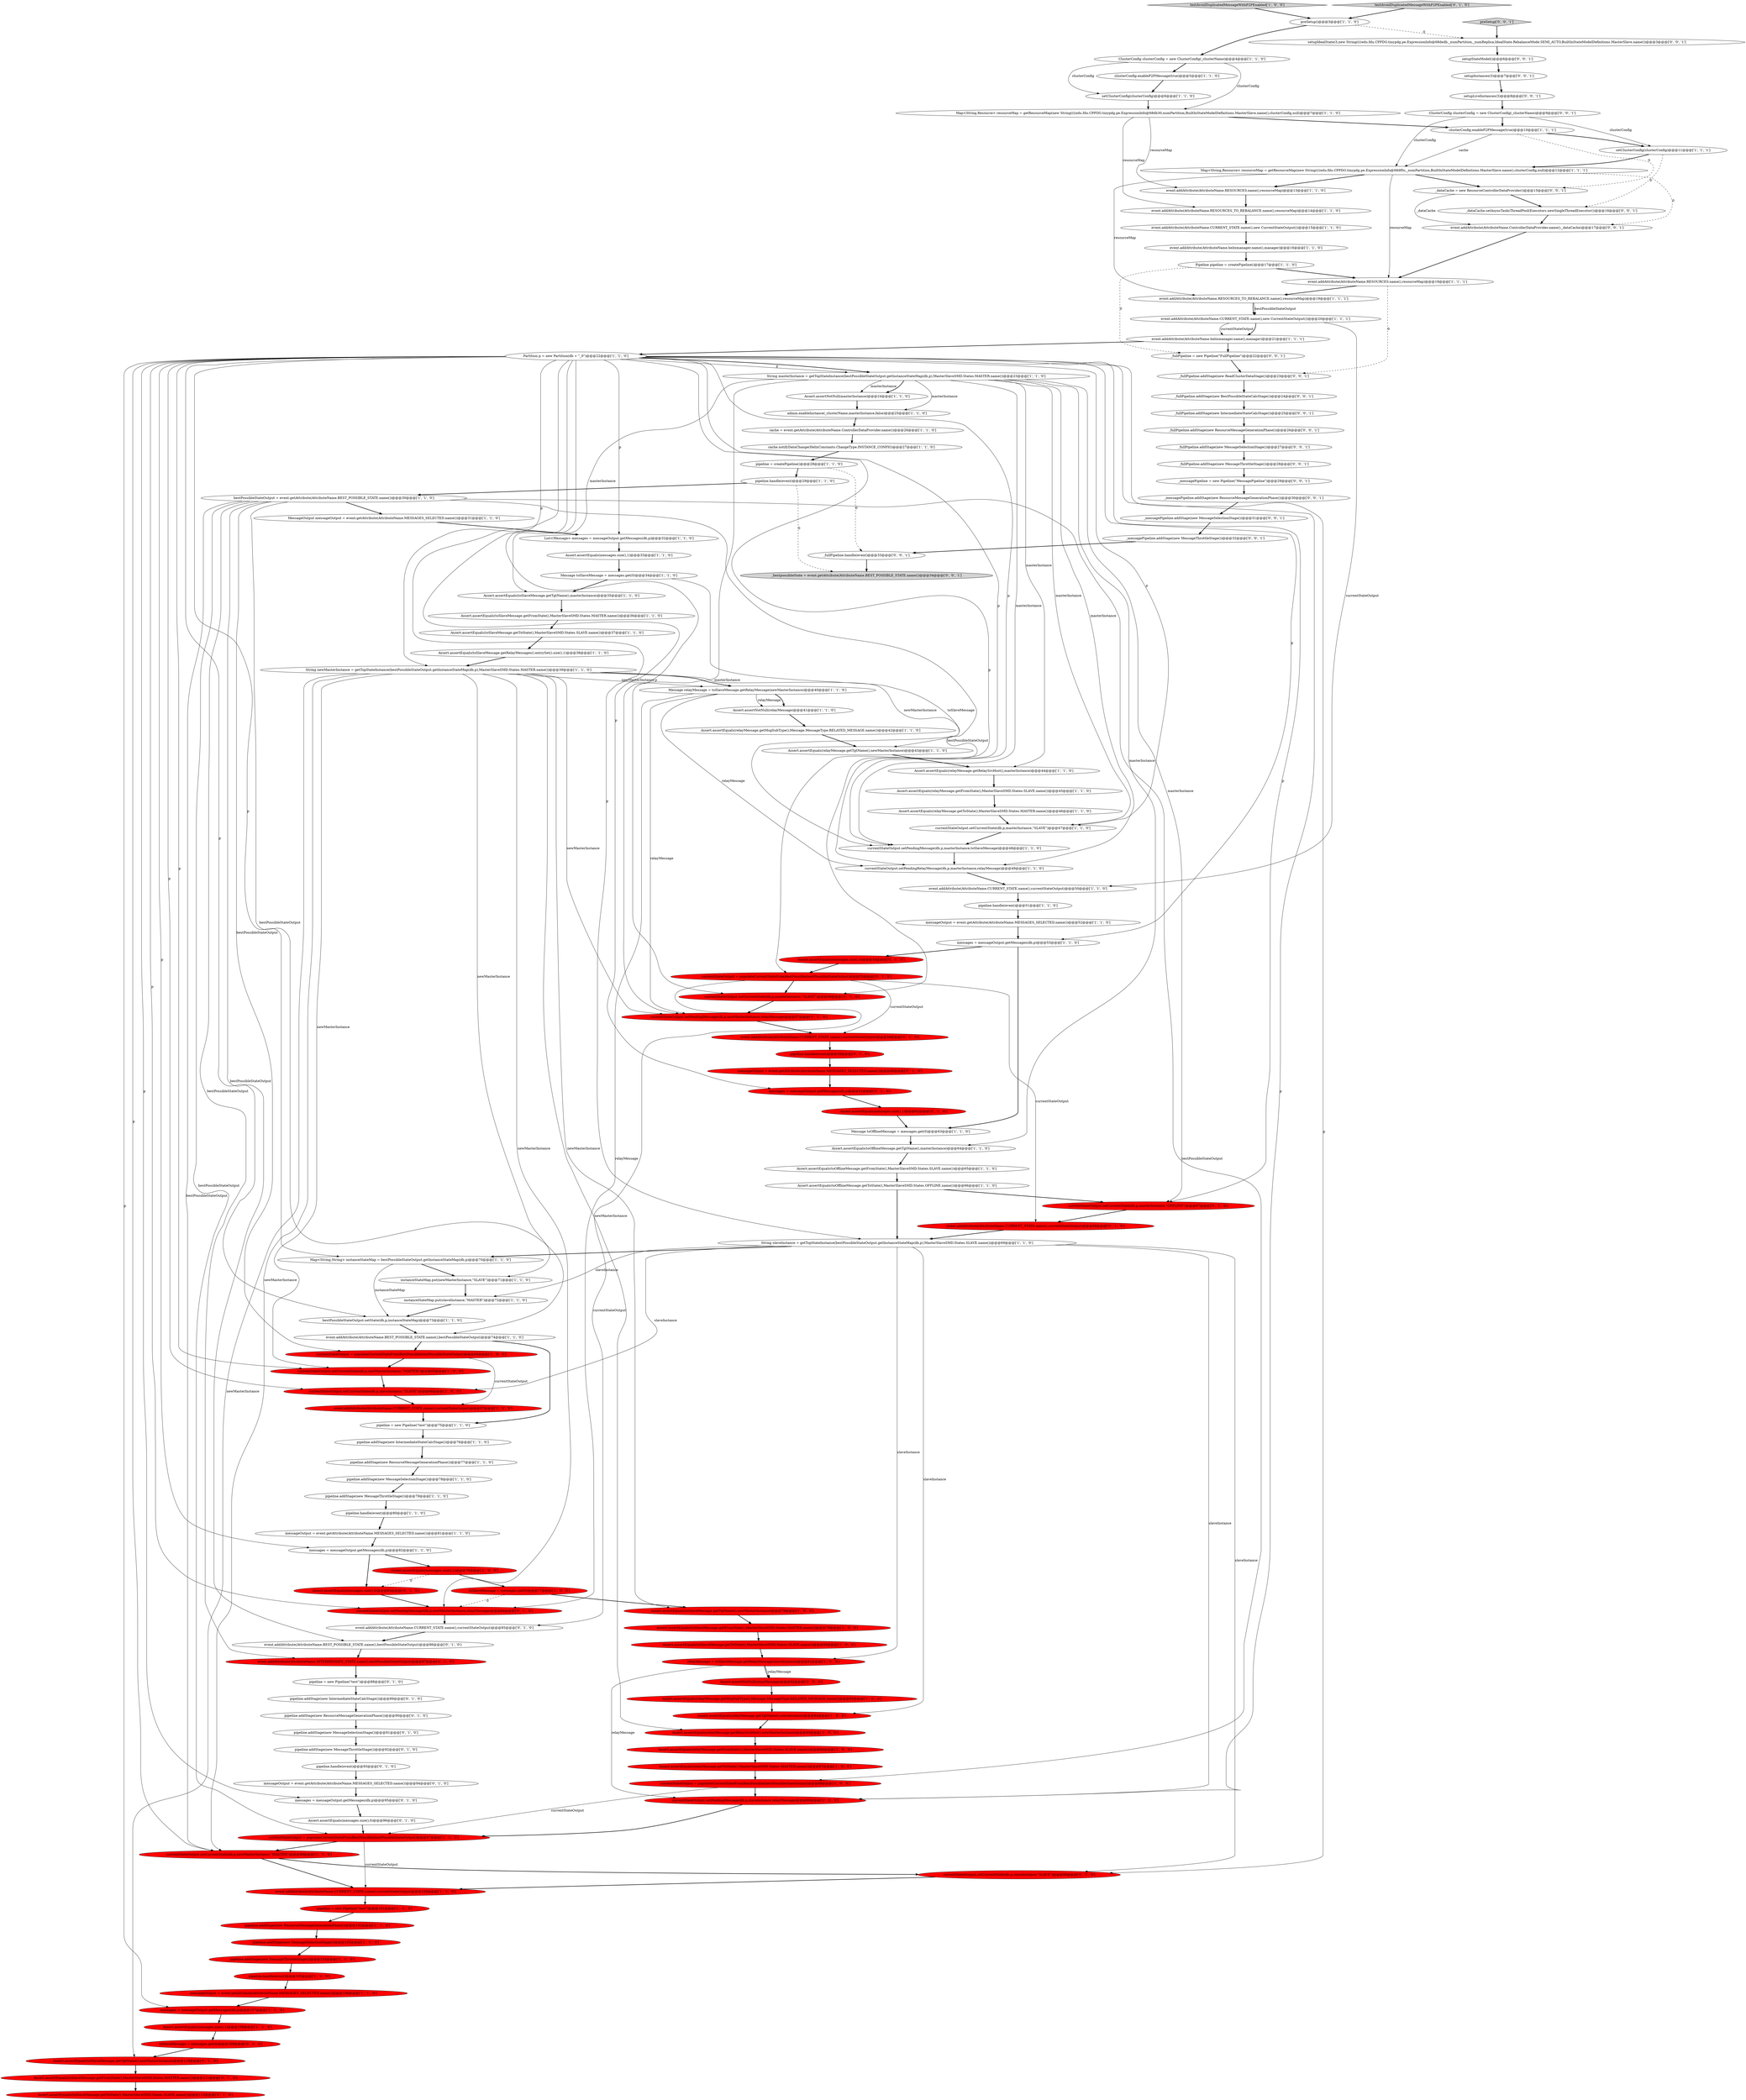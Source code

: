 digraph {
66 [style = filled, label = "messageOutput = event.getAttribute(AttributeName.MESSAGES_SELECTED.name())@@@52@@@['1', '1', '0']", fillcolor = white, shape = ellipse image = "AAA0AAABBB1BBB"];
7 [style = filled, label = "setClusterConfig(clusterConfig)@@@11@@@['1', '1', '1']", fillcolor = white, shape = ellipse image = "AAA0AAABBB1BBB"];
98 [style = filled, label = "event.addAttribute(AttributeName.BEST_POSSIBLE_STATE.name(),bestPossibleStateOutput)@@@86@@@['0', '1', '0']", fillcolor = white, shape = ellipse image = "AAA0AAABBB2BBB"];
56 [style = filled, label = "Assert.assertEquals(relayMessage.getRelaySrcHost(),newMasterInstance)@@@85@@@['1', '0', '0']", fillcolor = red, shape = ellipse image = "AAA1AAABBB1BBB"];
149 [style = filled, label = "_bestpossibleState = event.getAttribute(AttributeName.BEST_POSSIBLE_STATE.name())@@@34@@@['0', '0', '1']", fillcolor = lightgray, shape = ellipse image = "AAA0AAABBB3BBB"];
72 [style = filled, label = "clusterConfig.enableP2PMessage(true)@@@5@@@['1', '1', '0']", fillcolor = white, shape = ellipse image = "AAA0AAABBB1BBB"];
112 [style = filled, label = "currentStateOutput.setCurrentState(db,p,masterInstance,\"SLAVE\")@@@56@@@['0', '1', '0']", fillcolor = red, shape = ellipse image = "AAA1AAABBB2BBB"];
31 [style = filled, label = "currentStateOutput.setPendingRelayMessage(db,p,masterInstance,relayMessage)@@@49@@@['1', '1', '0']", fillcolor = white, shape = ellipse image = "AAA0AAABBB1BBB"];
71 [style = filled, label = "testAvoidDuplicatedMessageWithP2PEnabled['1', '0', '0']", fillcolor = lightgray, shape = diamond image = "AAA0AAABBB1BBB"];
30 [style = filled, label = "currentStateOutput.setCurrentState(db,p,newMasterInstance,\"MASTER\")@@@65@@@['1', '0', '0']", fillcolor = red, shape = ellipse image = "AAA1AAABBB1BBB"];
145 [style = filled, label = "setupStateModel()@@@6@@@['0', '0', '1']", fillcolor = white, shape = ellipse image = "AAA0AAABBB3BBB"];
78 [style = filled, label = "event.addAttribute(AttributeName.helixmanager.name(),manager)@@@21@@@['1', '1', '1']", fillcolor = white, shape = ellipse image = "AAA0AAABBB1BBB"];
146 [style = filled, label = "setupIdealState(3,new String((((edu.fdu.CPPDG.tinypdg.pe.ExpressionInfo@68dedb,_numPartition,_numReplica,IdealState.RebalanceMode.SEMI_AUTO,BuiltInStateModelDefinitions.MasterSlave.name())@@@3@@@['0', '0', '1']", fillcolor = white, shape = ellipse image = "AAA0AAABBB3BBB"];
45 [style = filled, label = "pipeline.addStage(new ResourceMessageGenerationPhase())@@@77@@@['1', '1', '0']", fillcolor = white, shape = ellipse image = "AAA0AAABBB1BBB"];
57 [style = filled, label = "event.addAttribute(AttributeName.RESOURCES_TO_REBALANCE.name(),resourceMap)@@@14@@@['1', '1', '0']", fillcolor = white, shape = ellipse image = "AAA0AAABBB1BBB"];
62 [style = filled, label = "ClusterConfig clusterConfig = new ClusterConfig(_clusterName)@@@4@@@['1', '1', '0']", fillcolor = white, shape = ellipse image = "AAA0AAABBB1BBB"];
79 [style = filled, label = "pipeline = createPipeline()@@@28@@@['1', '1', '0']", fillcolor = white, shape = ellipse image = "AAA0AAABBB1BBB"];
28 [style = filled, label = "Message toOfflineMessage = messages.get(0)@@@63@@@['1', '1', '0']", fillcolor = white, shape = ellipse image = "AAA0AAABBB1BBB"];
114 [style = filled, label = "Assert.assertEquals(messages.size(),0)@@@83@@@['0', '1', '0']", fillcolor = red, shape = ellipse image = "AAA1AAABBB2BBB"];
147 [style = filled, label = "ClusterConfig clusterConfig = new ClusterConfig(_clusterName)@@@9@@@['0', '0', '1']", fillcolor = white, shape = ellipse image = "AAA0AAABBB3BBB"];
67 [style = filled, label = "relayMessage = toSlaveMessage.getRelayMessage(slaveInstance)@@@81@@@['1', '0', '0']", fillcolor = red, shape = ellipse image = "AAA1AAABBB1BBB"];
91 [style = filled, label = "Pipeline pipeline = createPipeline()@@@17@@@['1', '1', '0']", fillcolor = white, shape = ellipse image = "AAA0AAABBB1BBB"];
43 [style = filled, label = "event.addAttribute(AttributeName.BEST_POSSIBLE_STATE.name(),bestPossibleStateOutput)@@@74@@@['1', '1', '0']", fillcolor = white, shape = ellipse image = "AAA0AAABBB1BBB"];
15 [style = filled, label = "messageOutput = event.getAttribute(AttributeName.MESSAGES_SELECTED.name())@@@106@@@['1', '1', '0']", fillcolor = red, shape = ellipse image = "AAA1AAABBB1BBB"];
74 [style = filled, label = "currentStateOutput.setPendingMessage(db,p,slaveInstance,relayMessage)@@@89@@@['1', '0', '0']", fillcolor = red, shape = ellipse image = "AAA1AAABBB1BBB"];
135 [style = filled, label = "_dataCache.setAsyncTasksThreadPool(Executors.newSingleThreadExecutor())@@@16@@@['0', '0', '1']", fillcolor = white, shape = ellipse image = "AAA0AAABBB3BBB"];
140 [style = filled, label = "_dataCache = new ResourceControllerDataProvider()@@@15@@@['0', '0', '1']", fillcolor = white, shape = ellipse image = "AAA0AAABBB3BBB"];
104 [style = filled, label = "pipeline.addStage(new ResourceMessageGenerationPhase())@@@90@@@['0', '1', '0']", fillcolor = white, shape = ellipse image = "AAA0AAABBB2BBB"];
129 [style = filled, label = "setupInstances(3)@@@7@@@['0', '0', '1']", fillcolor = white, shape = ellipse image = "AAA0AAABBB3BBB"];
19 [style = filled, label = "Assert.assertEquals(toSlaveMessage.getFromState(),MasterSlaveSMD.States.MASTER.name())@@@36@@@['1', '1', '0']", fillcolor = white, shape = ellipse image = "AAA0AAABBB1BBB"];
121 [style = filled, label = "messageOutput = event.getAttribute(AttributeName.MESSAGES_SELECTED.name())@@@60@@@['0', '1', '0']", fillcolor = red, shape = ellipse image = "AAA1AAABBB2BBB"];
32 [style = filled, label = "Assert.assertEquals(toOfflineMessage.getFromState(),MasterSlaveSMD.States.SLAVE.name())@@@65@@@['1', '1', '0']", fillcolor = white, shape = ellipse image = "AAA0AAABBB1BBB"];
17 [style = filled, label = "pipeline.addStage(new MessageSelectionStage())@@@103@@@['1', '1', '0']", fillcolor = red, shape = ellipse image = "AAA1AAABBB1BBB"];
80 [style = filled, label = "MessageOutput messageOutput = event.getAttribute(AttributeName.MESSAGES_SELECTED.name())@@@31@@@['1', '1', '0']", fillcolor = white, shape = ellipse image = "AAA0AAABBB1BBB"];
8 [style = filled, label = "event.addAttribute(AttributeName.RESOURCES_TO_REBALANCE.name(),resourceMap)@@@19@@@['1', '1', '1']", fillcolor = white, shape = ellipse image = "AAA0AAABBB1BBB"];
25 [style = filled, label = "Assert.assertNotNull(relayMessage)@@@82@@@['1', '0', '0']", fillcolor = red, shape = ellipse image = "AAA1AAABBB1BBB"];
92 [style = filled, label = "Assert.assertEquals(toSlaveMessage.getTgtName(),newMasterInstance)@@@78@@@['1', '0', '0']", fillcolor = red, shape = ellipse image = "AAA1AAABBB1BBB"];
82 [style = filled, label = "Assert.assertEquals(relayMessage.getToState(),MasterSlaveSMD.States.MASTER.name())@@@87@@@['1', '0', '0']", fillcolor = red, shape = ellipse image = "AAA1AAABBB1BBB"];
118 [style = filled, label = "pipeline.addStage(new MessageSelectionStage())@@@91@@@['0', '1', '0']", fillcolor = white, shape = ellipse image = "AAA0AAABBB2BBB"];
38 [style = filled, label = "Assert.assertNotNull(relayMessage)@@@41@@@['1', '1', '0']", fillcolor = white, shape = ellipse image = "AAA0AAABBB1BBB"];
49 [style = filled, label = "Assert.assertEquals(relayMessage.getFromState(),MasterSlaveSMD.States.SLAVE.name())@@@86@@@['1', '0', '0']", fillcolor = red, shape = ellipse image = "AAA1AAABBB1BBB"];
88 [style = filled, label = "messages = messageOutput.getMessages(db,p)@@@53@@@['1', '1', '0']", fillcolor = white, shape = ellipse image = "AAA0AAABBB1BBB"];
48 [style = filled, label = "messageOutput = event.getAttribute(AttributeName.MESSAGES_SELECTED.name())@@@81@@@['1', '1', '0']", fillcolor = white, shape = ellipse image = "AAA0AAABBB1BBB"];
85 [style = filled, label = "setClusterConfig(clusterConfig)@@@6@@@['1', '1', '0']", fillcolor = white, shape = ellipse image = "AAA0AAABBB1BBB"];
21 [style = filled, label = "clusterConfig.enableP2PMessage(true)@@@10@@@['1', '1', '1']", fillcolor = white, shape = ellipse image = "AAA0AAABBB1BBB"];
109 [style = filled, label = "event.addAttribute(AttributeName.CURRENT_STATE.name(),currentStateOutput)@@@68@@@['0', '1', '0']", fillcolor = red, shape = ellipse image = "AAA1AAABBB2BBB"];
110 [style = filled, label = "pipeline.handle(event)@@@93@@@['0', '1', '0']", fillcolor = white, shape = ellipse image = "AAA0AAABBB2BBB"];
89 [style = filled, label = "Assert.assertEquals(relayMessage.getRelaySrcHost(),masterInstance)@@@44@@@['1', '1', '0']", fillcolor = white, shape = ellipse image = "AAA0AAABBB1BBB"];
100 [style = filled, label = "Assert.assertEquals(messages.size(),0)@@@54@@@['0', '1', '0']", fillcolor = red, shape = ellipse image = "AAA1AAABBB2BBB"];
10 [style = filled, label = "pipeline.addStage(new MessageSelectionStage())@@@78@@@['1', '1', '0']", fillcolor = white, shape = ellipse image = "AAA0AAABBB1BBB"];
53 [style = filled, label = "pipeline = new Pipeline(\"test\")@@@75@@@['1', '1', '0']", fillcolor = white, shape = ellipse image = "AAA0AAABBB1BBB"];
143 [style = filled, label = "_messagePipeline.addStage(new ResourceMessageGenerationPhase())@@@30@@@['0', '0', '1']", fillcolor = white, shape = ellipse image = "AAA0AAABBB3BBB"];
96 [style = filled, label = "event.addAttribute(AttributeName.CURRENT_STATE.name(),currentStateOutput)@@@67@@@['1', '0', '0']", fillcolor = red, shape = ellipse image = "AAA1AAABBB1BBB"];
141 [style = filled, label = "_fullPipeline.addStage(new BestPossibleStateCalcStage())@@@24@@@['0', '0', '1']", fillcolor = white, shape = ellipse image = "AAA0AAABBB3BBB"];
142 [style = filled, label = "_fullPipeline.addStage(new MessageThrottleStage())@@@28@@@['0', '0', '1']", fillcolor = white, shape = ellipse image = "AAA0AAABBB3BBB"];
69 [style = filled, label = "event.addAttribute(AttributeName.helixmanager.name(),manager)@@@16@@@['1', '1', '0']", fillcolor = white, shape = ellipse image = "AAA0AAABBB1BBB"];
14 [style = filled, label = "Assert.assertEquals(messages.size(),1)@@@33@@@['1', '1', '0']", fillcolor = white, shape = ellipse image = "AAA0AAABBB1BBB"];
81 [style = filled, label = "Assert.assertEquals(toOfflineMessage.getTgtName(),masterInstance)@@@64@@@['1', '1', '0']", fillcolor = white, shape = ellipse image = "AAA0AAABBB1BBB"];
108 [style = filled, label = "testAvoidDuplicatedMessageWithP2PEnabled['0', '1', '0']", fillcolor = lightgray, shape = diamond image = "AAA0AAABBB2BBB"];
76 [style = filled, label = "Assert.assertEquals(relayMessage.getMsgSubType(),Message.MessageType.RELAYED_MESSAGE.name())@@@83@@@['1', '0', '0']", fillcolor = red, shape = ellipse image = "AAA1AAABBB1BBB"];
41 [style = filled, label = "pipeline = new Pipeline(\"test\")@@@101@@@['1', '1', '0']", fillcolor = red, shape = ellipse image = "AAA1AAABBB1BBB"];
60 [style = filled, label = "pipeline.addStage(new MessageThrottleStage())@@@79@@@['1', '1', '0']", fillcolor = white, shape = ellipse image = "AAA0AAABBB1BBB"];
1 [style = filled, label = "Assert.assertEquals(relayMessage.getFromState(),MasterSlaveSMD.States.SLAVE.name())@@@45@@@['1', '1', '0']", fillcolor = white, shape = ellipse image = "AAA0AAABBB1BBB"];
59 [style = filled, label = "Assert.assertEquals(relayMessage.getTgtName(),newMasterInstance)@@@43@@@['1', '1', '0']", fillcolor = white, shape = ellipse image = "AAA0AAABBB1BBB"];
101 [style = filled, label = "messages = messageOutput.getMessages(db,p)@@@95@@@['0', '1', '0']", fillcolor = white, shape = ellipse image = "AAA0AAABBB2BBB"];
125 [style = filled, label = "pipeline.handle(event)@@@59@@@['0', '1', '0']", fillcolor = red, shape = ellipse image = "AAA1AAABBB2BBB"];
63 [style = filled, label = "currentStateOutput.setCurrentState(db,p,masterInstance,\"SLAVE\")@@@47@@@['1', '1', '0']", fillcolor = white, shape = ellipse image = "AAA0AAABBB1BBB"];
39 [style = filled, label = "Map<String,String> instanceStateMap = bestPossibleStateOutput.getInstanceStateMap(db,p)@@@70@@@['1', '1', '0']", fillcolor = white, shape = ellipse image = "AAA0AAABBB1BBB"];
6 [style = filled, label = "Assert.assertEquals(toSlaveMessage.getRelayMessages().entrySet().size(),1)@@@38@@@['1', '1', '0']", fillcolor = white, shape = ellipse image = "AAA0AAABBB1BBB"];
46 [style = filled, label = "event.addAttribute(AttributeName.CURRENT_STATE.name(),new CurrentStateOutput())@@@15@@@['1', '1', '0']", fillcolor = white, shape = ellipse image = "AAA0AAABBB1BBB"];
61 [style = filled, label = "instanceStateMap.put(newMasterInstance,\"SLAVE\")@@@71@@@['1', '1', '0']", fillcolor = white, shape = ellipse image = "AAA0AAABBB1BBB"];
2 [style = filled, label = "Assert.assertEquals(toSlaveMessage.getToState(),MasterSlaveSMD.States.SLAVE.name())@@@80@@@['1', '0', '0']", fillcolor = red, shape = ellipse image = "AAA1AAABBB1BBB"];
136 [style = filled, label = "_messagePipeline.addStage(new MessageSelectionStage())@@@31@@@['0', '0', '1']", fillcolor = white, shape = ellipse image = "AAA0AAABBB3BBB"];
16 [style = filled, label = "pipeline.handle(event)@@@105@@@['1', '1', '0']", fillcolor = red, shape = ellipse image = "AAA1AAABBB1BBB"];
51 [style = filled, label = "cache.notifyDataChange(HelixConstants.ChangeType.INSTANCE_CONFIG)@@@27@@@['1', '1', '0']", fillcolor = white, shape = ellipse image = "AAA0AAABBB1BBB"];
132 [style = filled, label = "_fullPipeline.addStage(new MessageSelectionStage())@@@27@@@['0', '0', '1']", fillcolor = white, shape = ellipse image = "AAA0AAABBB3BBB"];
148 [style = filled, label = "_fullPipeline.addStage(new ReadClusterDataStage())@@@23@@@['0', '0', '1']", fillcolor = white, shape = ellipse image = "AAA0AAABBB3BBB"];
95 [style = filled, label = "currentStateOutput = populateCurrentStateFromBestPossible(bestPossibleStateOutput)@@@64@@@['1', '0', '0']", fillcolor = red, shape = ellipse image = "AAA1AAABBB1BBB"];
127 [style = filled, label = "event.addAttribute(AttributeName.INTERMEDIATE_STATE.name(),bestPossibleStateOutput)@@@87@@@['0', '1', '0']", fillcolor = red, shape = ellipse image = "AAA1AAABBB2BBB"];
22 [style = filled, label = "bestPossibleStateOutput.setState(db,p,instanceStateMap)@@@73@@@['1', '1', '0']", fillcolor = white, shape = ellipse image = "AAA0AAABBB1BBB"];
29 [style = filled, label = "Assert.assertEquals(toSlaveMessage.getTgtName(),masterInstance)@@@35@@@['1', '1', '0']", fillcolor = white, shape = ellipse image = "AAA0AAABBB1BBB"];
54 [style = filled, label = "Assert.assertEquals(toSlaveMessage.getFromState(),MasterSlaveSMD.States.MASTER.name())@@@79@@@['1', '0', '0']", fillcolor = red, shape = ellipse image = "AAA1AAABBB1BBB"];
97 [style = filled, label = "event.addAttribute(AttributeName.CURRENT_STATE.name(),currentStateOutput)@@@85@@@['0', '1', '0']", fillcolor = white, shape = ellipse image = "AAA0AAABBB2BBB"];
133 [style = filled, label = "_fullPipeline.handle(event)@@@33@@@['0', '0', '1']", fillcolor = white, shape = ellipse image = "AAA0AAABBB3BBB"];
12 [style = filled, label = "event.addAttribute(AttributeName.CURRENT_STATE.name(),new CurrentStateOutput())@@@20@@@['1', '1', '1']", fillcolor = white, shape = ellipse image = "AAA0AAABBB1BBB"];
27 [style = filled, label = "pipeline.addStage(new ResourceMessageGenerationPhase())@@@102@@@['1', '1', '0']", fillcolor = red, shape = ellipse image = "AAA1AAABBB1BBB"];
5 [style = filled, label = "String masterInstance = getTopStateInstance(bestPossibleStateOutput.getInstanceStateMap(db,p),MasterSlaveSMD.States.MASTER.name())@@@23@@@['1', '1', '0']", fillcolor = white, shape = ellipse image = "AAA0AAABBB1BBB"];
34 [style = filled, label = "messages = messageOutput.getMessages(db,p)@@@107@@@['1', '1', '0']", fillcolor = red, shape = ellipse image = "AAA1AAABBB1BBB"];
36 [style = filled, label = "pipeline.addStage(new MessageThrottleStage())@@@104@@@['1', '1', '0']", fillcolor = red, shape = ellipse image = "AAA1AAABBB1BBB"];
26 [style = filled, label = "List<Message> messages = messageOutput.getMessages(db,p)@@@32@@@['1', '1', '0']", fillcolor = white, shape = ellipse image = "AAA0AAABBB1BBB"];
113 [style = filled, label = "pipeline = new Pipeline(\"test\")@@@88@@@['0', '1', '0']", fillcolor = white, shape = ellipse image = "AAA0AAABBB2BBB"];
105 [style = filled, label = "messageOutput = event.getAttribute(AttributeName.MESSAGES_SELECTED.name())@@@94@@@['0', '1', '0']", fillcolor = white, shape = ellipse image = "AAA0AAABBB2BBB"];
122 [style = filled, label = "toSlaveMessage = messages.get(0)@@@109@@@['0', '1', '0']", fillcolor = red, shape = ellipse image = "AAA1AAABBB2BBB"];
87 [style = filled, label = "Message relayMessage = toSlaveMessage.getRelayMessage(newMasterInstance)@@@40@@@['1', '1', '0']", fillcolor = white, shape = ellipse image = "AAA0AAABBB1BBB"];
106 [style = filled, label = "Assert.assertEquals(toSlaveMessage.getTgtName(),newMasterInstance)@@@110@@@['0', '1', '0']", fillcolor = red, shape = ellipse image = "AAA1AAABBB2BBB"];
20 [style = filled, label = "pipeline.handle(event)@@@29@@@['1', '1', '0']", fillcolor = white, shape = ellipse image = "AAA0AAABBB1BBB"];
68 [style = filled, label = "pipeline.handle(event)@@@51@@@['1', '1', '0']", fillcolor = white, shape = ellipse image = "AAA0AAABBB1BBB"];
47 [style = filled, label = "String slaveInstance = getTopStateInstance(bestPossibleStateOutput.getInstanceStateMap(db,p),MasterSlaveSMD.States.SLAVE.name())@@@69@@@['1', '1', '0']", fillcolor = white, shape = ellipse image = "AAA0AAABBB1BBB"];
3 [style = filled, label = "Assert.assertEquals(toOfflineMessage.getToState(),MasterSlaveSMD.States.OFFLINE.name())@@@66@@@['1', '1', '0']", fillcolor = white, shape = ellipse image = "AAA0AAABBB1BBB"];
44 [style = filled, label = "event.addAttribute(AttributeName.RESOURCES.name(),resourceMap)@@@13@@@['1', '1', '0']", fillcolor = white, shape = ellipse image = "AAA0AAABBB1BBB"];
50 [style = filled, label = "pipeline.handle(event)@@@80@@@['1', '1', '0']", fillcolor = white, shape = ellipse image = "AAA0AAABBB1BBB"];
77 [style = filled, label = "Assert.assertEquals(toSlaveMessage.getToState(),MasterSlaveSMD.States.SLAVE.name())@@@37@@@['1', '1', '0']", fillcolor = white, shape = ellipse image = "AAA0AAABBB1BBB"];
13 [style = filled, label = "Assert.assertEquals(messages.size(),1)@@@108@@@['1', '1', '0']", fillcolor = red, shape = ellipse image = "AAA1AAABBB1BBB"];
131 [style = filled, label = "_fullPipeline.addStage(new IntermediateStateCalcStage())@@@25@@@['0', '0', '1']", fillcolor = white, shape = ellipse image = "AAA0AAABBB3BBB"];
130 [style = filled, label = "_fullPipeline = new Pipeline(\"FullPipeline\")@@@22@@@['0', '0', '1']", fillcolor = white, shape = ellipse image = "AAA0AAABBB3BBB"];
138 [style = filled, label = "_messagePipeline.addStage(new MessageThrottleStage())@@@32@@@['0', '0', '1']", fillcolor = white, shape = ellipse image = "AAA0AAABBB3BBB"];
120 [style = filled, label = "Assert.assertEquals(toSlaveMessage.getFromState(),MasterSlaveSMD.States.MASTER.name())@@@111@@@['0', '1', '0']", fillcolor = red, shape = ellipse image = "AAA1AAABBB2BBB"];
4 [style = filled, label = "currentStateOutput = populateCurrentStateFromBestPossible(bestPossibleStateOutput)@@@97@@@['1', '1', '0']", fillcolor = red, shape = ellipse image = "AAA1AAABBB1BBB"];
126 [style = filled, label = "Assert.assertEquals(messages.size(),1)@@@62@@@['0', '1', '0']", fillcolor = red, shape = ellipse image = "AAA1AAABBB2BBB"];
139 [style = filled, label = "_fullPipeline.addStage(new ResourceMessageGenerationPhase())@@@26@@@['0', '0', '1']", fillcolor = white, shape = ellipse image = "AAA0AAABBB3BBB"];
99 [style = filled, label = "currentStateOutput.setCurrentState(db,p,masterInstance,\"OFFLINE\")@@@67@@@['0', '1', '0']", fillcolor = red, shape = ellipse image = "AAA1AAABBB2BBB"];
102 [style = filled, label = "currentStateOutput = populateCurrentStateFromBestPossible(bestPossibleStateOutput)@@@55@@@['0', '1', '0']", fillcolor = red, shape = ellipse image = "AAA1AAABBB2BBB"];
115 [style = filled, label = "messages = messageOutput.getMessages(db,p)@@@61@@@['0', '1', '0']", fillcolor = red, shape = ellipse image = "AAA1AAABBB2BBB"];
128 [style = filled, label = "setupLiveInstances(3)@@@8@@@['0', '0', '1']", fillcolor = white, shape = ellipse image = "AAA0AAABBB3BBB"];
123 [style = filled, label = "event.addAttribute(AttributeName.CURRENT_STATE.name(),currentStateOutput)@@@58@@@['0', '1', '0']", fillcolor = red, shape = ellipse image = "AAA1AAABBB2BBB"];
84 [style = filled, label = "currentStateOutput.setCurrentState(db,p,slaveInstance,\"SLAVE\")@@@66@@@['1', '0', '0']", fillcolor = red, shape = ellipse image = "AAA1AAABBB1BBB"];
107 [style = filled, label = "currentStateOutput.setPendingMessage(db,p,newMasterInstance,relayMessage)@@@84@@@['0', '1', '0']", fillcolor = red, shape = ellipse image = "AAA1AAABBB2BBB"];
117 [style = filled, label = "pipeline.addStage(new IntermediateStateCalcStage())@@@89@@@['0', '1', '0']", fillcolor = white, shape = ellipse image = "AAA0AAABBB2BBB"];
124 [style = filled, label = "currentStateOutput.setPendingMessage(db,p,newMasterInstance,relayMessage)@@@57@@@['0', '1', '0']", fillcolor = red, shape = ellipse image = "AAA1AAABBB2BBB"];
52 [style = filled, label = "Map<String,Resource> resourceMap = getResourceMap(new String((((edu.fdu.CPPDG.tinypdg.pe.ExpressionInfo@68df0c,_numPartition,BuiltInStateModelDefinitions.MasterSlave.name(),clusterConfig,null)@@@12@@@['1', '1', '1']", fillcolor = white, shape = ellipse image = "AAA0AAABBB1BBB"];
40 [style = filled, label = "currentStateOutput.setPendingMessage(db,p,masterInstance,toSlaveMessage)@@@48@@@['1', '1', '0']", fillcolor = white, shape = ellipse image = "AAA0AAABBB1BBB"];
65 [style = filled, label = "String newMasterInstance = getTopStateInstance(bestPossibleStateOutput.getInstanceStateMap(db,p),MasterSlaveSMD.States.MASTER.name())@@@39@@@['1', '1', '0']", fillcolor = white, shape = ellipse image = "AAA0AAABBB1BBB"];
18 [style = filled, label = "Partition p = new Partition(db + \"_0\")@@@22@@@['1', '1', '0']", fillcolor = white, shape = ellipse image = "AAA0AAABBB1BBB"];
23 [style = filled, label = "messages = messageOutput.getMessages(db,p)@@@82@@@['1', '1', '0']", fillcolor = white, shape = ellipse image = "AAA0AAABBB1BBB"];
42 [style = filled, label = "Assert.assertEquals(relayMessage.getTgtName(),slaveInstance)@@@84@@@['1', '0', '0']", fillcolor = red, shape = ellipse image = "AAA1AAABBB1BBB"];
119 [style = filled, label = "pipeline.addStage(new MessageThrottleStage())@@@92@@@['0', '1', '0']", fillcolor = white, shape = ellipse image = "AAA0AAABBB2BBB"];
137 [style = filled, label = "preSetup['0', '0', '1']", fillcolor = lightgray, shape = diamond image = "AAA0AAABBB3BBB"];
9 [style = filled, label = "currentStateOutput.setCurrentState(db,p,newMasterInstance,\"MASTER\")@@@98@@@['1', '1', '0']", fillcolor = red, shape = ellipse image = "AAA1AAABBB1BBB"];
11 [style = filled, label = "preSetup()@@@3@@@['1', '1', '0']", fillcolor = white, shape = ellipse image = "AAA0AAABBB1BBB"];
94 [style = filled, label = "Assert.assertEquals(relayMessage.getToState(),MasterSlaveSMD.States.MASTER.name())@@@46@@@['1', '1', '0']", fillcolor = white, shape = ellipse image = "AAA0AAABBB1BBB"];
83 [style = filled, label = "event.addAttribute(AttributeName.RESOURCES.name(),resourceMap)@@@18@@@['1', '1', '1']", fillcolor = white, shape = ellipse image = "AAA0AAABBB1BBB"];
86 [style = filled, label = "currentStateOutput = populateCurrentStateFromBestPossible(bestPossibleStateOutput)@@@88@@@['1', '0', '0']", fillcolor = red, shape = ellipse image = "AAA1AAABBB1BBB"];
64 [style = filled, label = "toSlaveMessage = messages.get(0)@@@77@@@['1', '0', '0']", fillcolor = red, shape = ellipse image = "AAA1AAABBB1BBB"];
75 [style = filled, label = "Assert.assertEquals(relayMessage.getMsgSubType(),Message.MessageType.RELAYED_MESSAGE.name())@@@42@@@['1', '1', '0']", fillcolor = white, shape = ellipse image = "AAA0AAABBB1BBB"];
144 [style = filled, label = "event.addAttribute(AttributeName.ControllerDataProvider.name(),_dataCache)@@@17@@@['0', '0', '1']", fillcolor = white, shape = ellipse image = "AAA0AAABBB3BBB"];
134 [style = filled, label = "_messagePipeline = new Pipeline(\"MessagePipeline\")@@@29@@@['0', '0', '1']", fillcolor = white, shape = ellipse image = "AAA0AAABBB3BBB"];
35 [style = filled, label = "Assert.assertEquals(messages.size(),1)@@@76@@@['1', '0', '0']", fillcolor = red, shape = ellipse image = "AAA1AAABBB1BBB"];
55 [style = filled, label = "instanceStateMap.put(slaveInstance,\"MASTER\")@@@72@@@['1', '1', '0']", fillcolor = white, shape = ellipse image = "AAA0AAABBB1BBB"];
93 [style = filled, label = "admin.enableInstance(_clusterName,masterInstance,false)@@@25@@@['1', '1', '0']", fillcolor = white, shape = ellipse image = "AAA0AAABBB1BBB"];
103 [style = filled, label = "Assert.assertEquals(toSlaveMessage.getToState(),MasterSlaveSMD.States.SLAVE.name())@@@112@@@['0', '1', '0']", fillcolor = red, shape = ellipse image = "AAA1AAABBB2BBB"];
70 [style = filled, label = "Assert.assertNotNull(masterInstance)@@@24@@@['1', '1', '0']", fillcolor = white, shape = ellipse image = "AAA0AAABBB1BBB"];
111 [style = filled, label = "currentStateOutput.setCurrentState(db,p,slaveInstance,\"SLAVE\")@@@99@@@['0', '1', '0']", fillcolor = red, shape = ellipse image = "AAA1AAABBB2BBB"];
90 [style = filled, label = "cache = event.getAttribute(AttributeName.ControllerDataProvider.name())@@@26@@@['1', '1', '0']", fillcolor = white, shape = ellipse image = "AAA0AAABBB1BBB"];
37 [style = filled, label = "Message toSlaveMessage = messages.get(0)@@@34@@@['1', '1', '0']", fillcolor = white, shape = ellipse image = "AAA0AAABBB1BBB"];
116 [style = filled, label = "Assert.assertEquals(messages.size(),0)@@@96@@@['0', '1', '0']", fillcolor = white, shape = ellipse image = "AAA0AAABBB2BBB"];
24 [style = filled, label = "event.addAttribute(AttributeName.CURRENT_STATE.name(),currentStateOutput)@@@100@@@['1', '1', '0']", fillcolor = red, shape = ellipse image = "AAA1AAABBB1BBB"];
33 [style = filled, label = "pipeline.addStage(new IntermediateStateCalcStage())@@@76@@@['1', '1', '0']", fillcolor = white, shape = ellipse image = "AAA0AAABBB1BBB"];
73 [style = filled, label = "Map<String,Resource> resourceMap = getResourceMap(new String((((edu.fdu.CPPDG.tinypdg.pe.ExpressionInfo@68db30,numPartition,BuiltInStateModelDefinitions.MasterSlave.name(),clusterConfig,null)@@@7@@@['1', '1', '0']", fillcolor = white, shape = ellipse image = "AAA0AAABBB1BBB"];
58 [style = filled, label = "event.addAttribute(AttributeName.CURRENT_STATE.name(),currentStateOutput)@@@50@@@['1', '1', '0']", fillcolor = white, shape = ellipse image = "AAA0AAABBB1BBB"];
0 [style = filled, label = "bestPossibleStateOutput = event.getAttribute(AttributeName.BEST_POSSIBLE_STATE.name())@@@30@@@['1', '1', '0']", fillcolor = white, shape = ellipse image = "AAA0AAABBB1BBB"];
76->42 [style = bold, label=""];
65->9 [style = solid, label="newMasterInstance"];
106->120 [style = bold, label=""];
52->44 [style = bold, label=""];
71->11 [style = bold, label=""];
18->9 [style = solid, label="p"];
18->84 [style = solid, label="p"];
21->140 [style = dashed, label="0"];
67->25 [style = bold, label=""];
0->43 [style = solid, label="bestPossibleStateOutput"];
18->26 [style = solid, label="p"];
0->98 [style = solid, label="bestPossibleStateOutput"];
52->83 [style = solid, label="resourceMap"];
20->0 [style = bold, label=""];
28->81 [style = bold, label=""];
86->4 [style = solid, label="currentStateOutput"];
64->107 [style = dashed, label="0"];
68->66 [style = bold, label=""];
39->61 [style = bold, label=""];
73->21 [style = bold, label=""];
60->50 [style = bold, label=""];
88->100 [style = bold, label=""];
65->30 [style = solid, label="newMasterInstance"];
142->134 [style = bold, label=""];
7->52 [style = bold, label=""];
2->67 [style = bold, label=""];
18->23 [style = solid, label="p"];
95->96 [style = solid, label="currentStateOutput"];
147->7 [style = solid, label="clusterConfig"];
52->140 [style = bold, label=""];
65->124 [style = solid, label="newMasterInstance"];
70->93 [style = bold, label=""];
17->36 [style = bold, label=""];
108->11 [style = bold, label=""];
47->42 [style = solid, label="slaveInstance"];
83->148 [style = dashed, label="0"];
66->88 [style = bold, label=""];
92->54 [style = bold, label=""];
0->127 [style = solid, label="bestPossibleStateOutput"];
65->87 [style = bold, label=""];
137->146 [style = bold, label=""];
79->20 [style = bold, label=""];
5->89 [style = solid, label="masterInstance"];
13->122 [style = bold, label=""];
43->53 [style = bold, label=""];
104->118 [style = bold, label=""];
64->92 [style = bold, label=""];
27->17 [style = bold, label=""];
87->124 [style = solid, label="relayMessage"];
96->53 [style = bold, label=""];
47->67 [style = solid, label="slaveInstance"];
33->45 [style = bold, label=""];
5->63 [style = solid, label="masterInstance"];
18->111 [style = solid, label="p"];
40->31 [style = bold, label=""];
97->98 [style = bold, label=""];
18->74 [style = solid, label="p"];
123->125 [style = bold, label=""];
32->3 [style = bold, label=""];
89->1 [style = bold, label=""];
139->132 [style = bold, label=""];
9->24 [style = bold, label=""];
45->10 [style = bold, label=""];
18->88 [style = solid, label="p"];
57->46 [style = bold, label=""];
102->123 [style = solid, label="currentStateOutput"];
14->37 [style = bold, label=""];
90->51 [style = bold, label=""];
146->145 [style = bold, label=""];
30->84 [style = bold, label=""];
140->135 [style = bold, label=""];
65->61 [style = solid, label="newMasterInstance"];
0->4 [style = solid, label="bestPossibleStateOutput"];
127->113 [style = bold, label=""];
75->59 [style = bold, label=""];
93->90 [style = bold, label=""];
15->34 [style = bold, label=""];
131->139 [style = bold, label=""];
59->89 [style = bold, label=""];
25->76 [style = bold, label=""];
110->105 [style = bold, label=""];
122->106 [style = bold, label=""];
22->43 [style = bold, label=""];
51->79 [style = bold, label=""];
11->146 [style = dashed, label="0"];
26->14 [style = bold, label=""];
39->22 [style = solid, label="instanceStateMap"];
37->29 [style = bold, label=""];
121->115 [style = bold, label=""];
148->141 [style = bold, label=""];
12->78 [style = solid, label="currentStateOutput"];
81->32 [style = bold, label=""];
99->109 [style = bold, label=""];
65->107 [style = solid, label="newMasterInstance"];
47->39 [style = bold, label=""];
37->40 [style = solid, label="toSlaveMessage"];
49->82 [style = bold, label=""];
111->24 [style = bold, label=""];
21->52 [style = solid, label="cache"];
85->73 [style = bold, label=""];
118->119 [style = bold, label=""];
0->102 [style = solid, label="bestPossibleStateOutput"];
23->35 [style = bold, label=""];
4->24 [style = solid, label="currentStateOutput"];
117->104 [style = bold, label=""];
87->31 [style = solid, label="relayMessage"];
61->55 [style = bold, label=""];
86->74 [style = bold, label=""];
18->101 [style = solid, label="p"];
129->128 [style = bold, label=""];
18->124 [style = solid, label="p"];
124->123 [style = bold, label=""];
63->40 [style = bold, label=""];
114->107 [style = bold, label=""];
144->83 [style = bold, label=""];
42->56 [style = bold, label=""];
147->21 [style = bold, label=""];
18->39 [style = solid, label="p"];
54->2 [style = bold, label=""];
5->70 [style = solid, label="masterInstance"];
0->80 [style = bold, label=""];
18->115 [style = solid, label="p"];
53->33 [style = bold, label=""];
36->16 [style = bold, label=""];
21->7 [style = bold, label=""];
9->111 [style = bold, label=""];
18->34 [style = solid, label="p"];
109->47 [style = bold, label=""];
11->62 [style = bold, label=""];
102->97 [style = solid, label="currentStateOutput"];
136->138 [style = bold, label=""];
67->74 [style = solid, label="relayMessage"];
77->6 [style = bold, label=""];
145->129 [style = bold, label=""];
44->57 [style = bold, label=""];
52->144 [style = dashed, label="0"];
10->60 [style = bold, label=""];
105->101 [style = bold, label=""];
87->38 [style = solid, label="relayMessage"];
82->86 [style = bold, label=""];
4->9 [style = bold, label=""];
147->52 [style = solid, label="clusterConfig"];
113->117 [style = bold, label=""];
41->27 [style = bold, label=""];
18->40 [style = solid, label="p"];
91->83 [style = bold, label=""];
126->28 [style = bold, label=""];
62->73 [style = solid, label="clusterConfig"];
18->47 [style = solid, label="p"];
143->136 [style = bold, label=""];
3->47 [style = bold, label=""];
80->26 [style = bold, label=""];
5->112 [style = solid, label="masterInstance"];
73->44 [style = solid, label="resourceMap"];
50->48 [style = bold, label=""];
120->103 [style = bold, label=""];
116->4 [style = bold, label=""];
65->106 [style = solid, label="newMasterInstance"];
24->41 [style = bold, label=""];
6->65 [style = bold, label=""];
18->99 [style = solid, label="p"];
5->31 [style = solid, label="masterInstance"];
72->85 [style = bold, label=""];
47->84 [style = solid, label="slaveInstance"];
119->110 [style = bold, label=""];
48->23 [style = bold, label=""];
73->57 [style = solid, label="resourceMap"];
29->19 [style = bold, label=""];
95->30 [style = bold, label=""];
0->9 [style = solid, label="bestPossibleStateOutput"];
35->114 [style = dashed, label="0"];
78->18 [style = bold, label=""];
87->38 [style = bold, label=""];
141->131 [style = bold, label=""];
115->126 [style = bold, label=""];
88->28 [style = bold, label=""];
18->22 [style = solid, label="p"];
91->130 [style = dashed, label="0"];
47->55 [style = solid, label="slaveInstance"];
100->102 [style = bold, label=""];
112->124 [style = bold, label=""];
46->69 [style = bold, label=""];
12->58 [style = solid, label="currentStateOutput"];
133->149 [style = bold, label=""];
5->81 [style = solid, label="masterInstance"];
19->77 [style = bold, label=""];
8->12 [style = bold, label=""];
43->95 [style = bold, label=""];
38->75 [style = bold, label=""];
16->15 [style = bold, label=""];
132->142 [style = bold, label=""];
128->147 [style = bold, label=""];
58->68 [style = bold, label=""];
8->12 [style = solid, label="bestPossibleStateOutput"];
5->40 [style = solid, label="masterInstance"];
5->70 [style = bold, label=""];
65->56 [style = solid, label="newMasterInstance"];
56->49 [style = bold, label=""];
31->58 [style = bold, label=""];
18->107 [style = solid, label="p"];
102->112 [style = bold, label=""];
140->144 [style = solid, label="_dataCache"];
18->30 [style = solid, label="p"];
65->92 [style = solid, label="newMasterInstance"];
79->133 [style = dashed, label="0"];
74->4 [style = bold, label=""];
5->93 [style = solid, label="masterInstance"];
0->86 [style = solid, label="bestPossibleStateOutput"];
34->13 [style = bold, label=""];
47->111 [style = solid, label="slaveInstance"];
0->95 [style = solid, label="bestPossibleStateOutput"];
101->116 [style = bold, label=""];
69->91 [style = bold, label=""];
18->5 [style = solid, label="p"];
65->87 [style = solid, label="newMasterInstance"];
102->109 [style = solid, label="currentStateOutput"];
1->94 [style = bold, label=""];
55->22 [style = bold, label=""];
130->148 [style = bold, label=""];
18->65 [style = solid, label="p"];
52->8 [style = solid, label="resourceMap"];
84->96 [style = bold, label=""];
65->59 [style = solid, label="newMasterInstance"];
83->8 [style = bold, label=""];
138->133 [style = bold, label=""];
135->144 [style = bold, label=""];
107->97 [style = bold, label=""];
18->63 [style = solid, label="p"];
18->31 [style = solid, label="p"];
7->135 [style = dashed, label="0"];
87->107 [style = solid, label="relayMessage"];
18->5 [style = bold, label=""];
5->99 [style = solid, label="masterInstance"];
62->72 [style = bold, label=""];
5->29 [style = solid, label="masterInstance"];
78->130 [style = bold, label=""];
62->85 [style = solid, label="clusterConfig"];
20->149 [style = dashed, label="0"];
47->74 [style = solid, label="slaveInstance"];
18->112 [style = solid, label="p"];
98->127 [style = bold, label=""];
35->64 [style = bold, label=""];
3->99 [style = bold, label=""];
67->25 [style = solid, label="relayMessage"];
12->78 [style = bold, label=""];
23->114 [style = bold, label=""];
134->143 [style = bold, label=""];
94->63 [style = bold, label=""];
125->121 [style = bold, label=""];
}
